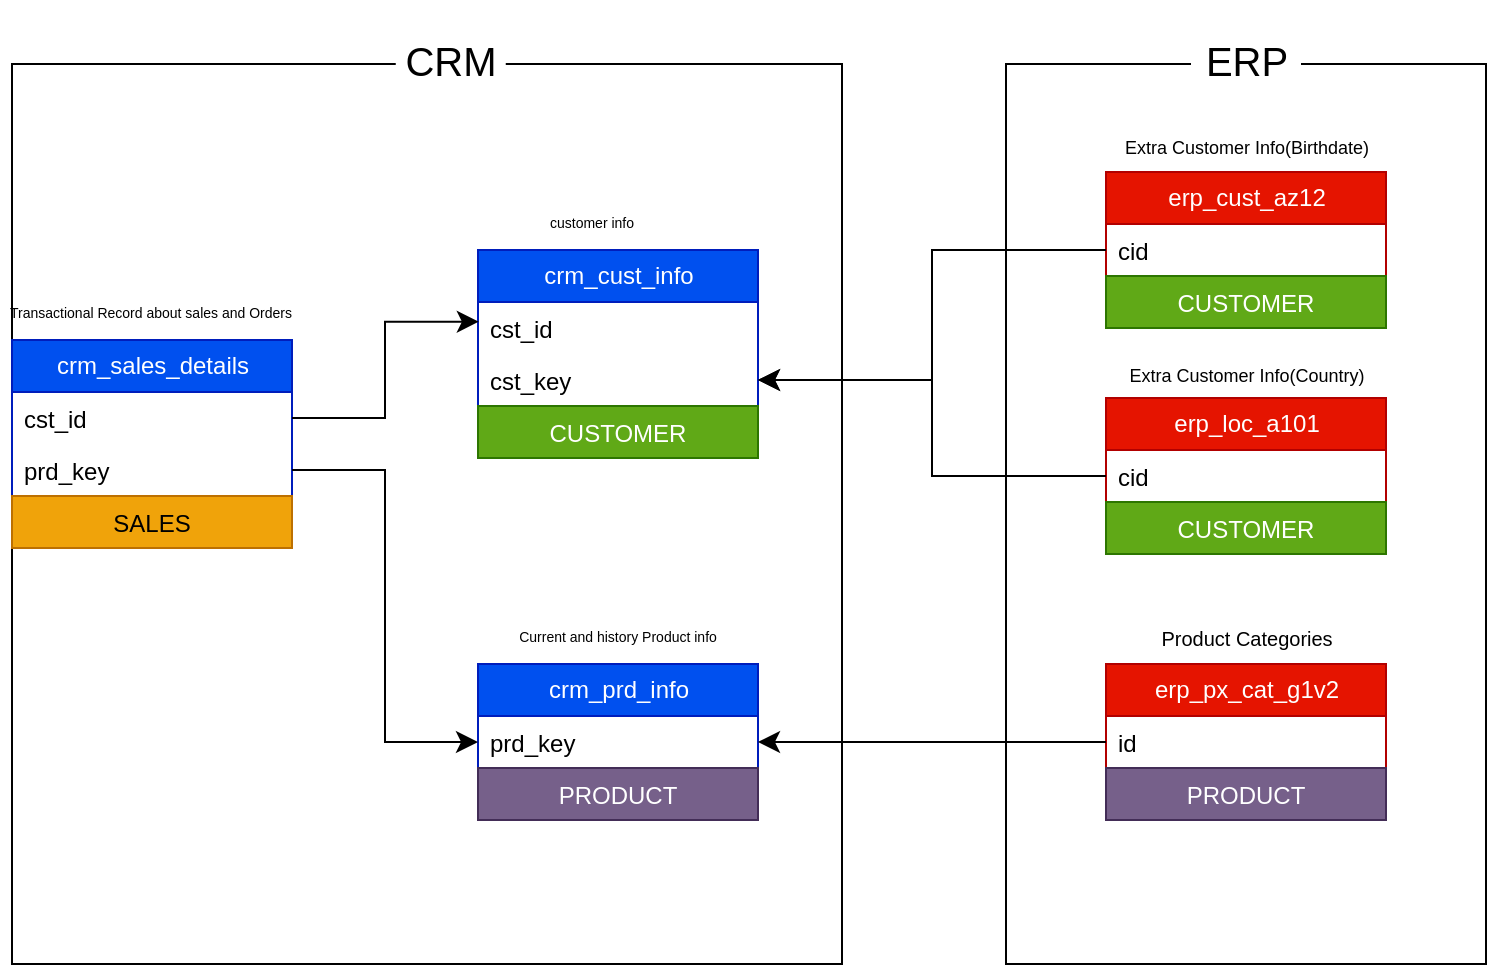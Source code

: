 <mxfile version="28.0.4">
  <diagram name="Page-1" id="OOS9Ydc8c3HUxrP6r_BW">
    <mxGraphModel dx="1426" dy="850" grid="1" gridSize="10" guides="1" tooltips="1" connect="1" arrows="1" fold="1" page="1" pageScale="1" pageWidth="850" pageHeight="1100" math="0" shadow="0">
      <root>
        <mxCell id="0" />
        <mxCell id="1" parent="0" />
        <mxCell id="4Duwd9qaAlmg8cknxWYr-1" value="" style="rounded=0;whiteSpace=wrap;html=1;" vertex="1" parent="1">
          <mxGeometry x="592" y="270" width="240" height="450" as="geometry" />
        </mxCell>
        <mxCell id="4Duwd9qaAlmg8cknxWYr-2" value="" style="rounded=0;whiteSpace=wrap;html=1;" vertex="1" parent="1">
          <mxGeometry x="95" y="270" width="415" height="450" as="geometry" />
        </mxCell>
        <mxCell id="4Duwd9qaAlmg8cknxWYr-3" value="&lt;font style=&quot;font-size: 7px;&quot;&gt;customer info&lt;/font&gt;" style="text;html=1;align=center;verticalAlign=middle;whiteSpace=wrap;rounded=0;" vertex="1" parent="1">
          <mxGeometry x="361" y="333" width="48" height="30" as="geometry" />
        </mxCell>
        <mxCell id="4Duwd9qaAlmg8cknxWYr-4" value="&lt;font style=&quot;font-size: 7px;&quot;&gt;Current and history Product info&lt;/font&gt;" style="text;html=1;align=center;verticalAlign=middle;whiteSpace=wrap;rounded=0;" vertex="1" parent="1">
          <mxGeometry x="341.88" y="540" width="112.25" height="30" as="geometry" />
        </mxCell>
        <mxCell id="4Duwd9qaAlmg8cknxWYr-5" value="&lt;font style=&quot;font-size: 7px;&quot;&gt;Transactional Record about sales and Orders&lt;/font&gt;" style="text;html=1;align=center;verticalAlign=middle;whiteSpace=wrap;rounded=0;" vertex="1" parent="1">
          <mxGeometry x="89.44" y="378" width="151.13" height="30" as="geometry" />
        </mxCell>
        <mxCell id="4Duwd9qaAlmg8cknxWYr-6" value="crm_cust_info" style="swimlane;fontStyle=0;childLayout=stackLayout;horizontal=1;startSize=26;horizontalStack=0;resizeParent=1;resizeParentMax=0;resizeLast=0;collapsible=1;marginBottom=0;html=1;fillColor=#0050ef;fontColor=#ffffff;strokeColor=#001DBC;" vertex="1" parent="1">
          <mxGeometry x="328" y="363" width="140" height="104" as="geometry" />
        </mxCell>
        <mxCell id="4Duwd9qaAlmg8cknxWYr-7" value="cst_id" style="text;align=left;verticalAlign=top;spacingLeft=4;spacingRight=4;overflow=hidden;rotatable=0;points=[[0,0.5],[1,0.5]];portConstraint=eastwest;whiteSpace=wrap;html=1;" vertex="1" parent="4Duwd9qaAlmg8cknxWYr-6">
          <mxGeometry y="26" width="140" height="26" as="geometry" />
        </mxCell>
        <mxCell id="4Duwd9qaAlmg8cknxWYr-8" value="cst_key" style="text;align=left;verticalAlign=top;spacingLeft=4;spacingRight=4;overflow=hidden;rotatable=0;points=[[0,0.5],[1,0.5]];portConstraint=eastwest;whiteSpace=wrap;html=1;" vertex="1" parent="4Duwd9qaAlmg8cknxWYr-6">
          <mxGeometry y="52" width="140" height="26" as="geometry" />
        </mxCell>
        <mxCell id="4Duwd9qaAlmg8cknxWYr-31" value="CUSTOMER" style="text;strokeColor=#2D7600;fillColor=#60a917;align=center;verticalAlign=top;spacingLeft=4;spacingRight=4;overflow=hidden;rotatable=0;points=[[0,0.5],[1,0.5]];portConstraint=eastwest;whiteSpace=wrap;html=1;fontColor=#ffffff;" vertex="1" parent="4Duwd9qaAlmg8cknxWYr-6">
          <mxGeometry y="78" width="140" height="26" as="geometry" />
        </mxCell>
        <mxCell id="4Duwd9qaAlmg8cknxWYr-9" value="crm_prd_info" style="swimlane;fontStyle=0;childLayout=stackLayout;horizontal=1;startSize=26;horizontalStack=0;resizeParent=1;resizeParentMax=0;resizeLast=0;collapsible=1;marginBottom=0;html=1;fillColor=#0050ef;fontColor=#ffffff;strokeColor=#001DBC;" vertex="1" parent="1">
          <mxGeometry x="328" y="570" width="140" height="78" as="geometry" />
        </mxCell>
        <mxCell id="4Duwd9qaAlmg8cknxWYr-10" value="prd_key" style="text;align=left;verticalAlign=top;spacingLeft=4;spacingRight=4;overflow=hidden;rotatable=0;points=[[0,0.5],[1,0.5]];portConstraint=eastwest;whiteSpace=wrap;html=1;" vertex="1" parent="4Duwd9qaAlmg8cknxWYr-9">
          <mxGeometry y="26" width="140" height="26" as="geometry" />
        </mxCell>
        <mxCell id="4Duwd9qaAlmg8cknxWYr-32" value="PRODUCT" style="text;strokeColor=#432D57;fillColor=#76608a;align=center;verticalAlign=top;spacingLeft=4;spacingRight=4;overflow=hidden;rotatable=0;points=[[0,0.5],[1,0.5]];portConstraint=eastwest;whiteSpace=wrap;html=1;fontColor=#ffffff;" vertex="1" parent="4Duwd9qaAlmg8cknxWYr-9">
          <mxGeometry y="52" width="140" height="26" as="geometry" />
        </mxCell>
        <mxCell id="4Duwd9qaAlmg8cknxWYr-11" value="crm_sales_details" style="swimlane;fontStyle=0;childLayout=stackLayout;horizontal=1;startSize=26;horizontalStack=0;resizeParent=1;resizeParentMax=0;resizeLast=0;collapsible=1;marginBottom=0;html=1;fillColor=#0050ef;fontColor=#ffffff;strokeColor=#001DBC;" vertex="1" parent="1">
          <mxGeometry x="95" y="408" width="140" height="104" as="geometry" />
        </mxCell>
        <mxCell id="4Duwd9qaAlmg8cknxWYr-12" value="cst_id" style="text;align=left;verticalAlign=top;spacingLeft=4;spacingRight=4;overflow=hidden;rotatable=0;points=[[0,0.5],[1,0.5]];portConstraint=eastwest;whiteSpace=wrap;html=1;" vertex="1" parent="4Duwd9qaAlmg8cknxWYr-11">
          <mxGeometry y="26" width="140" height="26" as="geometry" />
        </mxCell>
        <mxCell id="4Duwd9qaAlmg8cknxWYr-13" value="prd_key" style="text;align=left;verticalAlign=top;spacingLeft=4;spacingRight=4;overflow=hidden;rotatable=0;points=[[0,0.5],[1,0.5]];portConstraint=eastwest;whiteSpace=wrap;html=1;" vertex="1" parent="4Duwd9qaAlmg8cknxWYr-11">
          <mxGeometry y="52" width="140" height="26" as="geometry" />
        </mxCell>
        <mxCell id="4Duwd9qaAlmg8cknxWYr-30" value="SALES" style="text;strokeColor=#BD7000;fillColor=#f0a30a;align=center;verticalAlign=top;spacingLeft=4;spacingRight=4;overflow=hidden;rotatable=0;points=[[0,0.5],[1,0.5]];portConstraint=eastwest;whiteSpace=wrap;html=1;fontColor=#000000;" vertex="1" parent="4Duwd9qaAlmg8cknxWYr-11">
          <mxGeometry y="78" width="140" height="26" as="geometry" />
        </mxCell>
        <mxCell id="4Duwd9qaAlmg8cknxWYr-14" style="edgeStyle=orthogonalEdgeStyle;rounded=0;orthogonalLoop=1;jettySize=auto;html=1;entryX=0.003;entryY=0.379;entryDx=0;entryDy=0;entryPerimeter=0;fontSize=12;startSize=8;endSize=8;exitX=1;exitY=0.5;exitDx=0;exitDy=0;" edge="1" parent="1" source="4Duwd9qaAlmg8cknxWYr-12" target="4Duwd9qaAlmg8cknxWYr-7">
          <mxGeometry relative="1" as="geometry" />
        </mxCell>
        <mxCell id="4Duwd9qaAlmg8cknxWYr-15" style="edgeStyle=orthogonalEdgeStyle;rounded=0;orthogonalLoop=1;jettySize=auto;html=1;entryX=0;entryY=0.5;entryDx=0;entryDy=0;fontSize=12;startSize=8;endSize=8;exitX=1;exitY=0.5;exitDx=0;exitDy=0;" edge="1" parent="1" source="4Duwd9qaAlmg8cknxWYr-13" target="4Duwd9qaAlmg8cknxWYr-10">
          <mxGeometry relative="1" as="geometry" />
        </mxCell>
        <mxCell id="4Duwd9qaAlmg8cknxWYr-16" value="erp_cust_az12" style="swimlane;fontStyle=0;childLayout=stackLayout;horizontal=1;startSize=26;fillColor=#e51400;horizontalStack=0;resizeParent=1;resizeParentMax=0;resizeLast=0;collapsible=1;marginBottom=0;html=1;fontColor=#ffffff;strokeColor=#B20000;" vertex="1" parent="1">
          <mxGeometry x="642" y="324" width="140" height="78" as="geometry" />
        </mxCell>
        <mxCell id="4Duwd9qaAlmg8cknxWYr-17" value="cid" style="text;strokeColor=none;fillColor=none;align=left;verticalAlign=top;spacingLeft=4;spacingRight=4;overflow=hidden;rotatable=0;points=[[0,0.5],[1,0.5]];portConstraint=eastwest;whiteSpace=wrap;html=1;" vertex="1" parent="4Duwd9qaAlmg8cknxWYr-16">
          <mxGeometry y="26" width="140" height="26" as="geometry" />
        </mxCell>
        <mxCell id="4Duwd9qaAlmg8cknxWYr-33" value="CUSTOMER" style="text;strokeColor=#2D7600;fillColor=#60a917;align=center;verticalAlign=top;spacingLeft=4;spacingRight=4;overflow=hidden;rotatable=0;points=[[0,0.5],[1,0.5]];portConstraint=eastwest;whiteSpace=wrap;html=1;fontColor=#ffffff;" vertex="1" parent="4Duwd9qaAlmg8cknxWYr-16">
          <mxGeometry y="52" width="140" height="26" as="geometry" />
        </mxCell>
        <mxCell id="4Duwd9qaAlmg8cknxWYr-18" value="&lt;font style=&quot;font-size: 9px;&quot;&gt;Extra Customer Info(Birthdate)&lt;/font&gt;" style="text;html=1;align=center;verticalAlign=middle;resizable=0;points=[];autosize=1;strokeColor=none;fillColor=none;fontSize=16;" vertex="1" parent="1">
          <mxGeometry x="637" y="294" width="150" height="30" as="geometry" />
        </mxCell>
        <mxCell id="4Duwd9qaAlmg8cknxWYr-19" value="&lt;font style=&quot;font-size: 9px;&quot;&gt;Extra Customer Info(Country)&lt;/font&gt;" style="text;html=1;align=center;verticalAlign=middle;resizable=0;points=[];autosize=1;strokeColor=none;fillColor=none;fontSize=16;" vertex="1" parent="1">
          <mxGeometry x="642" y="408" width="140" height="30" as="geometry" />
        </mxCell>
        <mxCell id="4Duwd9qaAlmg8cknxWYr-20" value="erp_px_cat_g1v2" style="swimlane;fontStyle=0;childLayout=stackLayout;horizontal=1;startSize=26;fillColor=#e51400;horizontalStack=0;resizeParent=1;resizeParentMax=0;resizeLast=0;collapsible=1;marginBottom=0;html=1;fontColor=#ffffff;strokeColor=#B20000;" vertex="1" parent="1">
          <mxGeometry x="642" y="570" width="140" height="78" as="geometry" />
        </mxCell>
        <mxCell id="4Duwd9qaAlmg8cknxWYr-21" value="id" style="text;strokeColor=none;fillColor=none;align=left;verticalAlign=top;spacingLeft=4;spacingRight=4;overflow=hidden;rotatable=0;points=[[0,0.5],[1,0.5]];portConstraint=eastwest;whiteSpace=wrap;html=1;" vertex="1" parent="4Duwd9qaAlmg8cknxWYr-20">
          <mxGeometry y="26" width="140" height="26" as="geometry" />
        </mxCell>
        <mxCell id="4Duwd9qaAlmg8cknxWYr-35" value="PRODUCT" style="text;strokeColor=#432D57;fillColor=#76608a;align=center;verticalAlign=top;spacingLeft=4;spacingRight=4;overflow=hidden;rotatable=0;points=[[0,0.5],[1,0.5]];portConstraint=eastwest;whiteSpace=wrap;html=1;fontColor=#ffffff;" vertex="1" parent="4Duwd9qaAlmg8cknxWYr-20">
          <mxGeometry y="52" width="140" height="26" as="geometry" />
        </mxCell>
        <mxCell id="4Duwd9qaAlmg8cknxWYr-22" value="&lt;font size=&quot;1&quot;&gt;Product Categories&lt;/font&gt;" style="text;html=1;align=center;verticalAlign=middle;resizable=0;points=[];autosize=1;strokeColor=none;fillColor=none;fontSize=16;" vertex="1" parent="1">
          <mxGeometry x="657" y="540" width="110" height="30" as="geometry" />
        </mxCell>
        <mxCell id="4Duwd9qaAlmg8cknxWYr-23" value="erp_loc_a101" style="swimlane;fontStyle=0;childLayout=stackLayout;horizontal=1;startSize=26;fillColor=#e51400;horizontalStack=0;resizeParent=1;resizeParentMax=0;resizeLast=0;collapsible=1;marginBottom=0;html=1;fontColor=#ffffff;strokeColor=#B20000;" vertex="1" parent="1">
          <mxGeometry x="642" y="437" width="140" height="78" as="geometry" />
        </mxCell>
        <mxCell id="4Duwd9qaAlmg8cknxWYr-24" value="cid" style="text;strokeColor=none;fillColor=none;align=left;verticalAlign=top;spacingLeft=4;spacingRight=4;overflow=hidden;rotatable=0;points=[[0,0.5],[1,0.5]];portConstraint=eastwest;whiteSpace=wrap;html=1;" vertex="1" parent="4Duwd9qaAlmg8cknxWYr-23">
          <mxGeometry y="26" width="140" height="26" as="geometry" />
        </mxCell>
        <mxCell id="4Duwd9qaAlmg8cknxWYr-34" value="CUSTOMER" style="text;strokeColor=#2D7600;fillColor=#60a917;align=center;verticalAlign=top;spacingLeft=4;spacingRight=4;overflow=hidden;rotatable=0;points=[[0,0.5],[1,0.5]];portConstraint=eastwest;whiteSpace=wrap;html=1;fontColor=#ffffff;" vertex="1" parent="4Duwd9qaAlmg8cknxWYr-23">
          <mxGeometry y="52" width="140" height="26" as="geometry" />
        </mxCell>
        <mxCell id="4Duwd9qaAlmg8cknxWYr-25" style="edgeStyle=orthogonalEdgeStyle;rounded=0;orthogonalLoop=1;jettySize=auto;html=1;entryX=1;entryY=0.5;entryDx=0;entryDy=0;fontSize=12;startSize=8;endSize=8;" edge="1" parent="1" source="4Duwd9qaAlmg8cknxWYr-17" target="4Duwd9qaAlmg8cknxWYr-8">
          <mxGeometry relative="1" as="geometry" />
        </mxCell>
        <mxCell id="4Duwd9qaAlmg8cknxWYr-26" style="edgeStyle=orthogonalEdgeStyle;rounded=0;orthogonalLoop=1;jettySize=auto;html=1;entryX=1;entryY=0.5;entryDx=0;entryDy=0;fontSize=12;startSize=8;endSize=8;" edge="1" parent="1" source="4Duwd9qaAlmg8cknxWYr-24" target="4Duwd9qaAlmg8cknxWYr-8">
          <mxGeometry relative="1" as="geometry" />
        </mxCell>
        <mxCell id="4Duwd9qaAlmg8cknxWYr-27" style="edgeStyle=orthogonalEdgeStyle;rounded=0;orthogonalLoop=1;jettySize=auto;html=1;entryX=1;entryY=0.5;entryDx=0;entryDy=0;fontSize=12;startSize=8;endSize=8;" edge="1" parent="1" source="4Duwd9qaAlmg8cknxWYr-21" target="4Duwd9qaAlmg8cknxWYr-10">
          <mxGeometry relative="1" as="geometry" />
        </mxCell>
        <mxCell id="4Duwd9qaAlmg8cknxWYr-28" value="&lt;font style=&quot;font-size: 20px;&quot;&gt;CRM&lt;/font&gt;" style="rounded=1;whiteSpace=wrap;html=1;strokeColor=none;" vertex="1" parent="1">
          <mxGeometry x="286.88" y="238" width="55" height="60" as="geometry" />
        </mxCell>
        <mxCell id="4Duwd9qaAlmg8cknxWYr-29" value="&lt;font style=&quot;font-size: 20px;&quot;&gt;ERP&lt;/font&gt;" style="rounded=1;whiteSpace=wrap;html=1;strokeColor=none;" vertex="1" parent="1">
          <mxGeometry x="684.5" y="250" width="55" height="36" as="geometry" />
        </mxCell>
      </root>
    </mxGraphModel>
  </diagram>
</mxfile>

